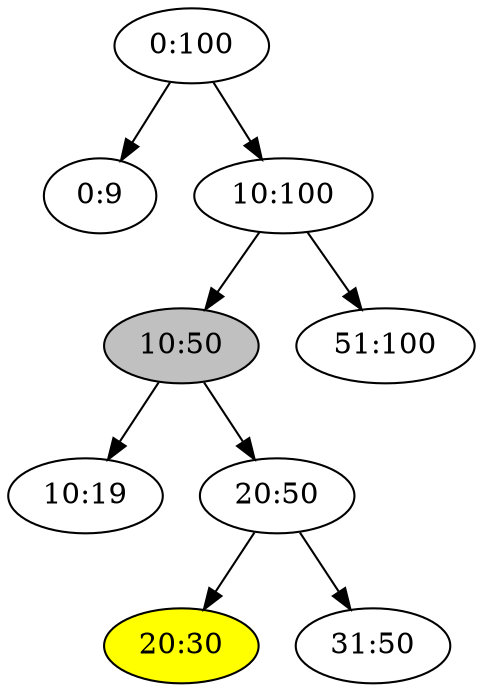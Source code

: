 digraph "r2-i20:30" {

/* Nodes */

N_0_100[label="0:100"];
N_0_9[label="0:9"];
N_10_100[label="10:100"];
N_10_50[label="10:50"][style="filled"][fillcolor="grey"];
N_10_19[label="10:19"];
N_20_50[label="20:50"];
N_20_30[label="20:30"][style="filled"][fillcolor="yellow"];
N_31_50[label="31:50"];
N_51_100[label="51:100"];

/* Edges */

N_0_100 -> N_0_9;
N_10_50 -> N_10_19;
N_20_50 -> N_20_30;
N_20_50 -> N_31_50;
N_10_50 -> N_20_50;
N_10_100 -> N_10_50;
N_10_100 -> N_51_100;
N_0_100 -> N_10_100;
}
